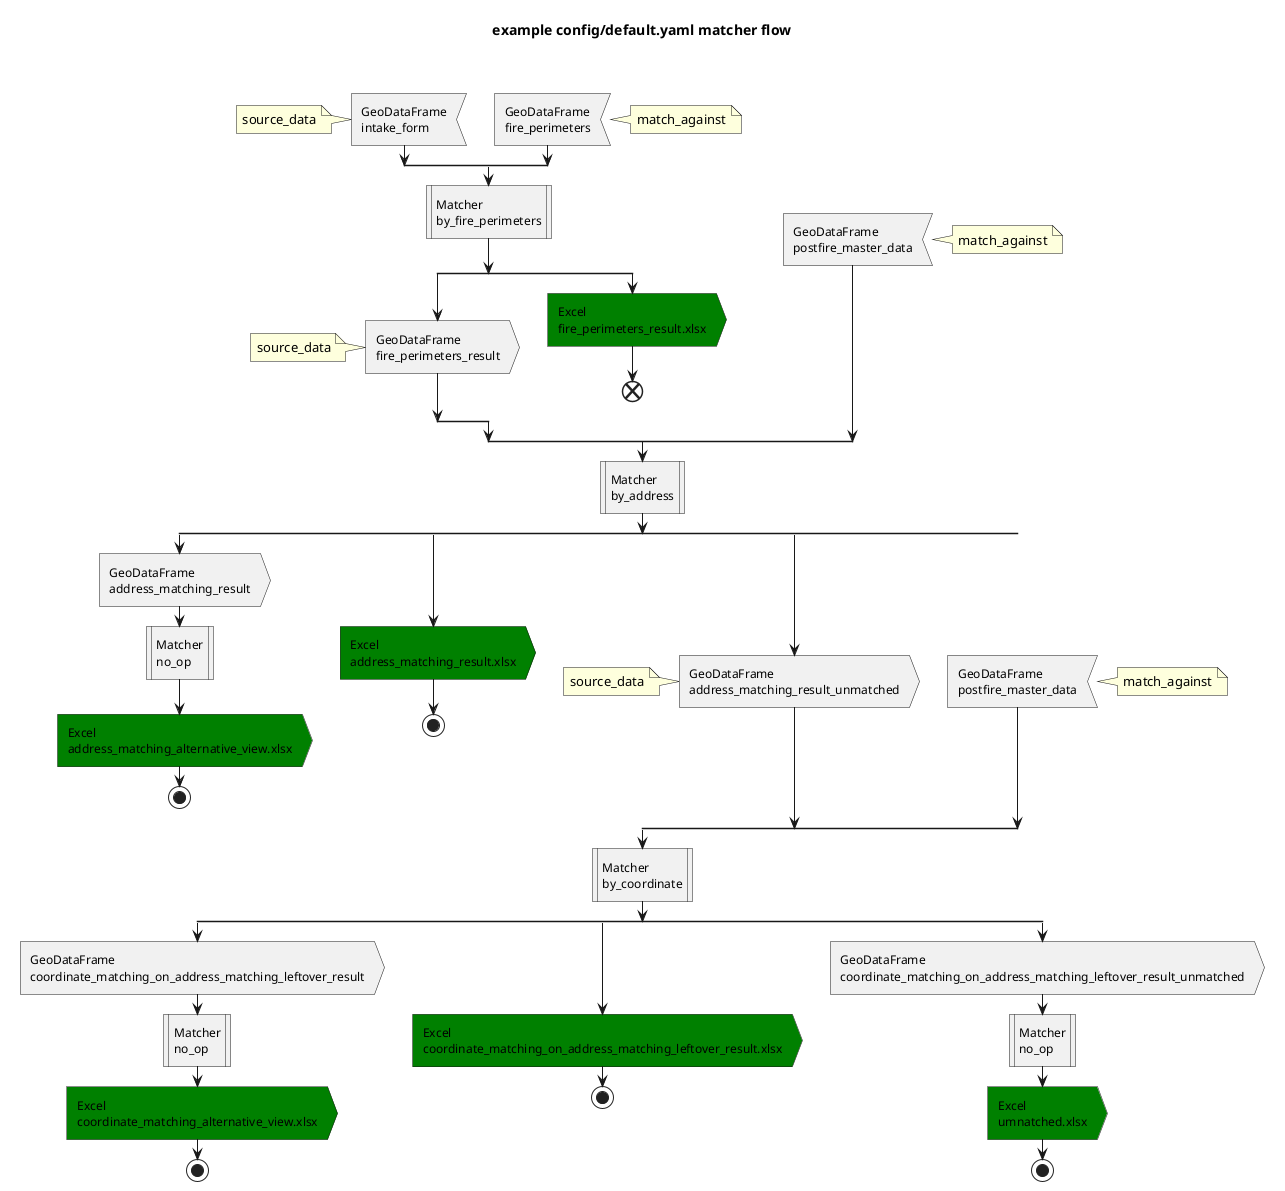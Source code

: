 @startuml
title example config/default.yaml matcher flow
split
-[hidden]->
split
  -[hidden]->
  :GeoDataFrame\nintake_form; <<input>>
  note left
  source_data
  end note
split again
  -[hidden]->
  :GeoDataFrame\nfire_perimeters; <<input>>
  note right
  match_against
  end note
end split

:Matcher\nby_fire_perimeters; <<procedure>>
split
:GeoDataFrame\nfire_perimeters_result; <<output>>
note left
source_data
end note
split again
#green:Excel\nfire_perimeters_result.xlsx; <<output>>
end
end split

split again
  -[hidden]->
  :GeoDataFrame\npostfire_master_data; <<input>>
  note right
  match_against
  end note
end split

:Matcher\nby_address; <<procedure>>
split
  :GeoDataFrame\naddress_matching_result; <<output>>
  :Matcher\nno_op; <<procedure>>
  #green:Excel\naddress_matching_alternative_view.xlsx; <<output>>
  stop
split again
  #green:Excel\naddress_matching_result.xlsx; <<output>>
  stop
split again
  :GeoDataFrame\naddress_matching_result_unmatched; <<output>>
  note left
  source_data
  end note
  split again
    -[hidden]->
    :GeoDataFrame\npostfire_master_data; <<input>>
    note right
    match_against
    end note
  end split
  :Matcher\nby_coordinate; <<procedure>>
  split
    :GeoDataFrame\ncoordinate_matching_on_address_matching_leftover_result; <<output>>
    :Matcher\nno_op; <<procedure>>
    #green:Excel\ncoordinate_matching_alternative_view.xlsx; <<output>>
    stop
  split again
    #green:Excel\ncoordinate_matching_on_address_matching_leftover_result.xlsx; <<output>>
    stop
  split again
    :GeoDataFrame\ncoordinate_matching_on_address_matching_leftover_result_unmatched; <<output>>
    :Matcher\nno_op; <<procedure>>
    #green:Excel\numnatched.xlsx; <<output>>
    stop
@enduml